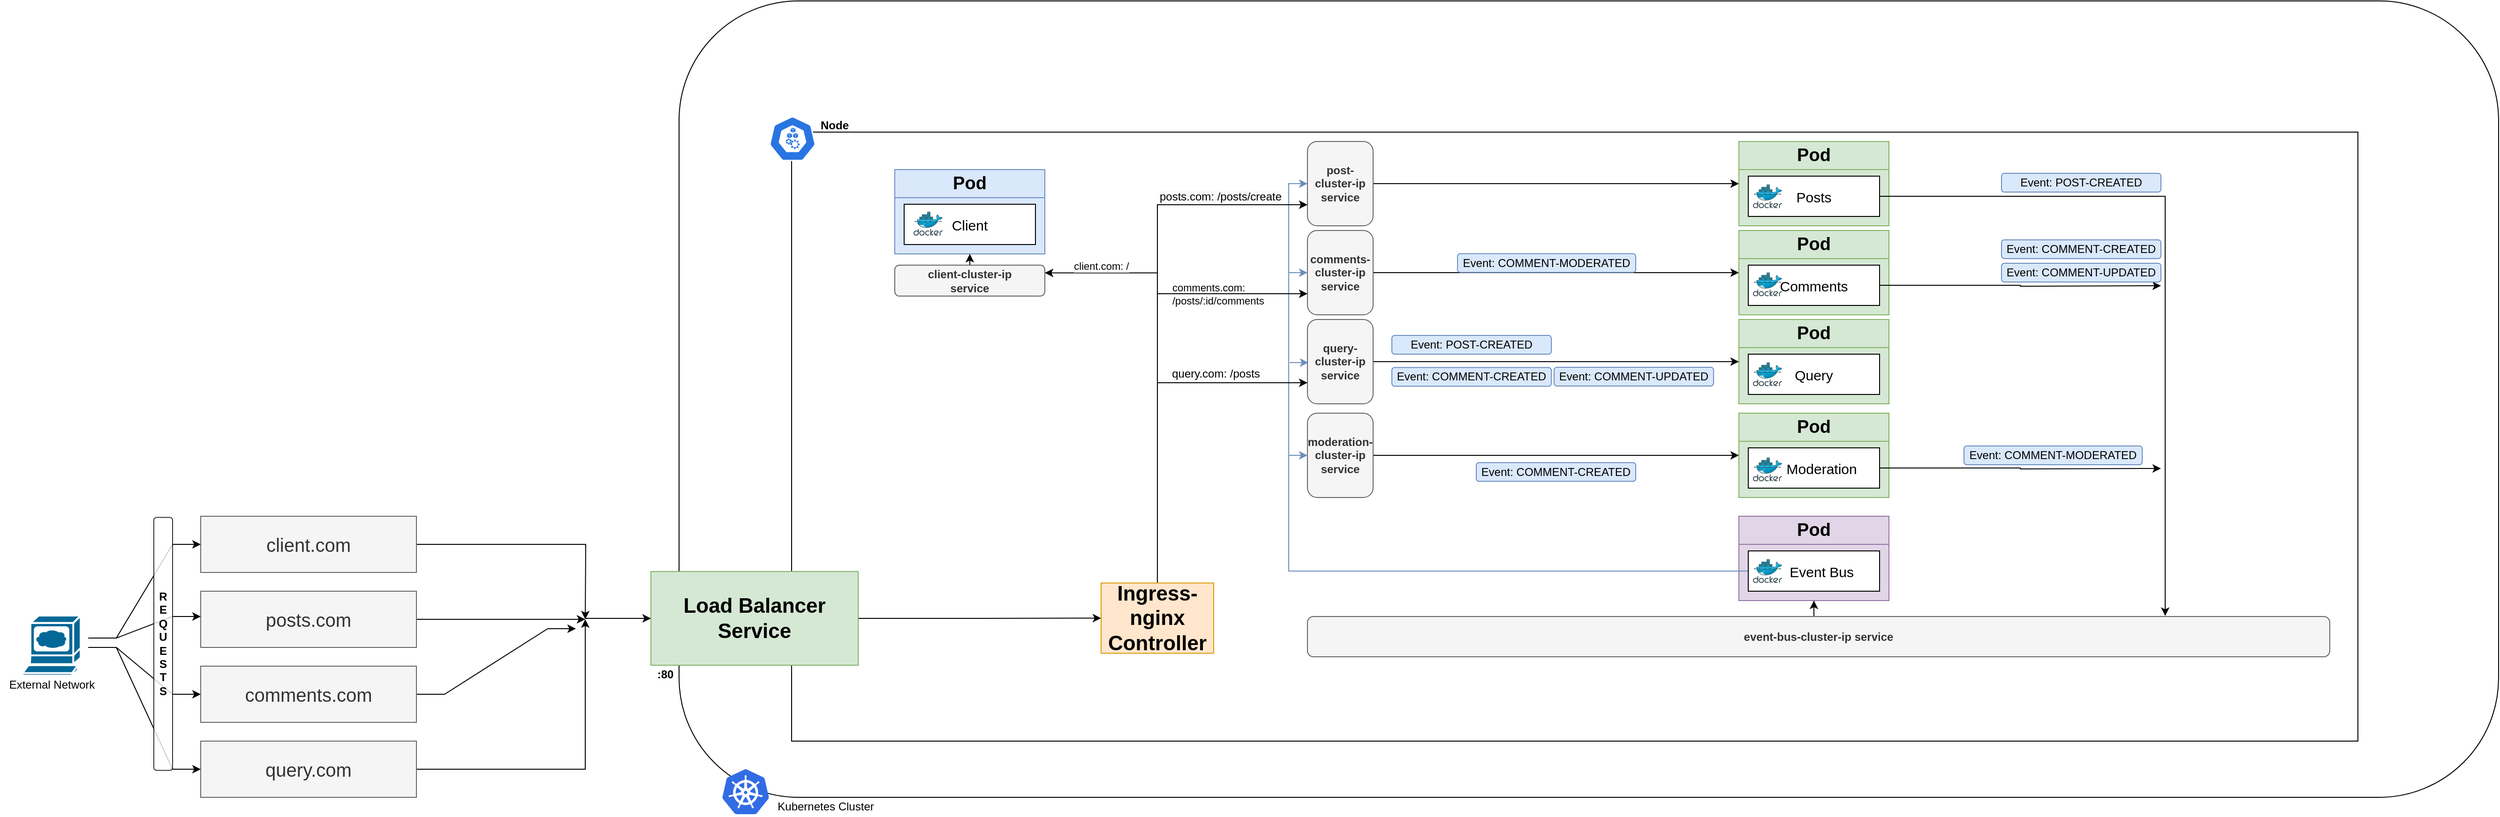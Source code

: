 <mxfile version="14.9.6" type="device"><diagram id="Ht1M8jgEwFfnCIfOTk4-" name="Page-1"><mxGraphModel dx="768" dy="448" grid="1" gridSize="10" guides="1" tooltips="1" connect="1" arrows="1" fold="1" page="1" pageScale="1" pageWidth="1169" pageHeight="827" math="0" shadow="0"><root><mxCell id="0"/><mxCell id="1" parent="0"/><mxCell id="ojDP9WAfONGfFPIZIndd-104" value="" style="rounded=1;whiteSpace=wrap;html=1;shadow=0;glass=0;fillColor=none;" vertex="1" parent="1"><mxGeometry x="960" y="520" width="1940" height="850" as="geometry"/></mxCell><mxCell id="ojDP9WAfONGfFPIZIndd-1" value="" style="aspect=fixed;html=1;points=[];align=center;image;fontSize=12;image=img/lib/mscae/Kubernetes.svg;" vertex="1" parent="1"><mxGeometry x="1006" y="1340" width="50" height="48" as="geometry"/></mxCell><mxCell id="ojDP9WAfONGfFPIZIndd-16" value="" style="rounded=0;whiteSpace=wrap;html=1;" vertex="1" parent="1"><mxGeometry x="1080" y="660" width="1670" height="650" as="geometry"/></mxCell><mxCell id="ojDP9WAfONGfFPIZIndd-17" value="Pod" style="rounded=0;whiteSpace=wrap;html=1;fontSize=19;fillColor=#e1d5e7;strokeColor=#9673a6;fontStyle=1" vertex="1" parent="1"><mxGeometry x="2090" y="1070" width="160" height="30" as="geometry"/></mxCell><mxCell id="ojDP9WAfONGfFPIZIndd-18" value="" style="rounded=0;whiteSpace=wrap;html=1;fontSize=19;fillColor=#e1d5e7;strokeColor=#9673a6;fontStyle=1" vertex="1" parent="1"><mxGeometry x="2090" y="1100" width="160" height="60" as="geometry"/></mxCell><mxCell id="ojDP9WAfONGfFPIZIndd-60" style="edgeStyle=orthogonalEdgeStyle;rounded=0;orthogonalLoop=1;jettySize=auto;html=1;exitX=0;exitY=0.5;exitDx=0;exitDy=0;entryX=0;entryY=0.5;entryDx=0;entryDy=0;fillColor=#dae8fc;strokeColor=#6c8ebf;" edge="1" parent="1" source="ojDP9WAfONGfFPIZIndd-19" target="ojDP9WAfONGfFPIZIndd-46"><mxGeometry relative="1" as="geometry"/></mxCell><mxCell id="ojDP9WAfONGfFPIZIndd-19" value="&amp;nbsp; &amp;nbsp; Event Bus" style="rounded=0;whiteSpace=wrap;html=1;fontSize=15;fontColor=#000000;" vertex="1" parent="1"><mxGeometry x="2100" y="1107" width="140" height="43" as="geometry"/></mxCell><mxCell id="ojDP9WAfONGfFPIZIndd-20" value="Pod" style="rounded=0;whiteSpace=wrap;html=1;fontSize=19;fillColor=#d5e8d4;strokeColor=#82b366;fontStyle=1" vertex="1" parent="1"><mxGeometry x="2090" y="670" width="160" height="30" as="geometry"/></mxCell><mxCell id="ojDP9WAfONGfFPIZIndd-21" value="" style="rounded=0;whiteSpace=wrap;html=1;fontSize=19;fillColor=#d5e8d4;strokeColor=#82b366;fontStyle=1" vertex="1" parent="1"><mxGeometry x="2090" y="700" width="160" height="60" as="geometry"/></mxCell><mxCell id="ojDP9WAfONGfFPIZIndd-57" style="edgeStyle=orthogonalEdgeStyle;rounded=0;orthogonalLoop=1;jettySize=auto;html=1;exitX=1;exitY=0.5;exitDx=0;exitDy=0;entryX=0.839;entryY=-0.016;entryDx=0;entryDy=0;entryPerimeter=0;" edge="1" parent="1" source="ojDP9WAfONGfFPIZIndd-22" target="ojDP9WAfONGfFPIZIndd-45"><mxGeometry relative="1" as="geometry"><mxPoint x="2040" y="1382" as="targetPoint"/><Array as="points"/></mxGeometry></mxCell><mxCell id="ojDP9WAfONGfFPIZIndd-22" value="Posts" style="rounded=0;whiteSpace=wrap;html=1;fontSize=15;fontColor=#000000;" vertex="1" parent="1"><mxGeometry x="2100" y="707" width="140" height="43" as="geometry"/></mxCell><mxCell id="ojDP9WAfONGfFPIZIndd-23" value="Pod" style="rounded=0;whiteSpace=wrap;html=1;fontSize=19;fillColor=#d5e8d4;strokeColor=#82b366;fontStyle=1" vertex="1" parent="1"><mxGeometry x="2090" y="765" width="160" height="30" as="geometry"/></mxCell><mxCell id="ojDP9WAfONGfFPIZIndd-24" value="" style="rounded=0;whiteSpace=wrap;html=1;fontSize=19;fillColor=#d5e8d4;strokeColor=#82b366;fontStyle=1" vertex="1" parent="1"><mxGeometry x="2090" y="795" width="160" height="60" as="geometry"/></mxCell><mxCell id="ojDP9WAfONGfFPIZIndd-58" style="edgeStyle=orthogonalEdgeStyle;rounded=0;orthogonalLoop=1;jettySize=auto;html=1;exitX=1;exitY=0.5;exitDx=0;exitDy=0;" edge="1" parent="1" source="ojDP9WAfONGfFPIZIndd-25"><mxGeometry relative="1" as="geometry"><mxPoint x="2540" y="824" as="targetPoint"/></mxGeometry></mxCell><mxCell id="ojDP9WAfONGfFPIZIndd-25" value="Comments" style="rounded=0;whiteSpace=wrap;html=1;fontSize=15;fontColor=#000000;" vertex="1" parent="1"><mxGeometry x="2100" y="802" width="140" height="43" as="geometry"/></mxCell><mxCell id="ojDP9WAfONGfFPIZIndd-26" value="Pod" style="rounded=0;whiteSpace=wrap;html=1;fontSize=19;fillColor=#d5e8d4;strokeColor=#82b366;fontStyle=1" vertex="1" parent="1"><mxGeometry x="2090" y="860" width="160" height="30" as="geometry"/></mxCell><mxCell id="ojDP9WAfONGfFPIZIndd-27" value="" style="rounded=0;whiteSpace=wrap;html=1;fontSize=19;fillColor=#d5e8d4;strokeColor=#82b366;fontStyle=1" vertex="1" parent="1"><mxGeometry x="2090" y="890" width="160" height="60" as="geometry"/></mxCell><mxCell id="ojDP9WAfONGfFPIZIndd-28" value="Query" style="rounded=0;whiteSpace=wrap;html=1;fontSize=15;fontColor=#000000;" vertex="1" parent="1"><mxGeometry x="2100" y="897" width="140" height="43" as="geometry"/></mxCell><mxCell id="ojDP9WAfONGfFPIZIndd-29" value="Pod" style="rounded=0;whiteSpace=wrap;html=1;fontSize=19;fillColor=#d5e8d4;strokeColor=#82b366;fontStyle=1" vertex="1" parent="1"><mxGeometry x="2090" y="960" width="160" height="30" as="geometry"/></mxCell><mxCell id="ojDP9WAfONGfFPIZIndd-30" value="" style="rounded=0;whiteSpace=wrap;html=1;fontSize=19;fillColor=#d5e8d4;strokeColor=#82b366;fontStyle=1" vertex="1" parent="1"><mxGeometry x="2090" y="990" width="160" height="60" as="geometry"/></mxCell><mxCell id="ojDP9WAfONGfFPIZIndd-59" style="edgeStyle=orthogonalEdgeStyle;rounded=0;orthogonalLoop=1;jettySize=auto;html=1;exitX=1;exitY=0.5;exitDx=0;exitDy=0;" edge="1" parent="1" source="ojDP9WAfONGfFPIZIndd-31"><mxGeometry relative="1" as="geometry"><mxPoint x="2540" y="1019" as="targetPoint"/></mxGeometry></mxCell><mxCell id="ojDP9WAfONGfFPIZIndd-31" value="&amp;nbsp; &amp;nbsp; Moderation" style="rounded=0;whiteSpace=wrap;html=1;fontSize=15;fontColor=#000000;" vertex="1" parent="1"><mxGeometry x="2100" y="997" width="140" height="43" as="geometry"/></mxCell><mxCell id="ojDP9WAfONGfFPIZIndd-32" value="Pod" style="rounded=0;whiteSpace=wrap;html=1;fontSize=19;fillColor=#dae8fc;strokeColor=#6c8ebf;fontStyle=1" vertex="1" parent="1"><mxGeometry x="1190" y="700" width="160" height="30" as="geometry"/></mxCell><mxCell id="ojDP9WAfONGfFPIZIndd-33" value="" style="rounded=0;whiteSpace=wrap;html=1;fontSize=19;fillColor=#dae8fc;strokeColor=#6c8ebf;fontStyle=1" vertex="1" parent="1"><mxGeometry x="1190" y="730" width="160" height="60" as="geometry"/></mxCell><mxCell id="ojDP9WAfONGfFPIZIndd-34" value="Client&lt;span style=&quot;color: rgba(0 , 0 , 0 , 0) ; font-family: monospace ; font-size: 0px&quot;&gt;%3CmxGraphModel%3E%3Croot%3E%3CmxCell%20id%3D%220%22%2F%3E%3CmxCell%20id%3D%221%22%20parent%3D%220%22%2F%3E%3CmxCell%20id%3D%222%22%20value%3D%22%22%20style%3D%22aspect%3Dfixed%3Bhtml%3D1%3Bpoints%3D%5B%5D%3Balign%3Dcenter%3Bimage%3BfontSize%3D12%3Bimage%3Dimg%2Flib%2Fmscae%2FDocker.svg%3B%22%20vertex%3D%221%22%20parent%3D%221%22%3E%3CmxGeometry%20x%3D%221750%22%20y%3D%22715.75%22%20width%3D%2231.1%22%20height%3D%2225.5%22%20as%3D%22geometry%22%2F%3E%3C%2FmxCell%3E%3C%2Froot%3E%3C%2FmxGraphModel%3E&lt;/span&gt;" style="rounded=0;whiteSpace=wrap;html=1;fontSize=15;fontColor=#000000;" vertex="1" parent="1"><mxGeometry x="1200" y="737" width="140" height="43" as="geometry"/></mxCell><mxCell id="ojDP9WAfONGfFPIZIndd-35" value="Node" style="text;html=1;strokeColor=none;fillColor=none;align=center;verticalAlign=middle;whiteSpace=wrap;rounded=0;fontStyle=1" vertex="1" parent="1"><mxGeometry x="1106" y="643" width="40" height="20" as="geometry"/></mxCell><mxCell id="ojDP9WAfONGfFPIZIndd-37" value="" style="shape=mxgraph.cisco.computers_and_peripherals.web_browser;html=1;pointerEvents=1;dashed=0;fillColor=#036897;strokeColor=#ffffff;strokeWidth=2;verticalLabelPosition=bottom;verticalAlign=top;align=center;outlineConnect=0;" vertex="1" parent="1"><mxGeometry x="260" y="1176" width="62" height="64" as="geometry"/></mxCell><mxCell id="ojDP9WAfONGfFPIZIndd-38" value="External Network" style="text;html=1;align=center;verticalAlign=middle;resizable=0;points=[];autosize=1;strokeColor=none;" vertex="1" parent="1"><mxGeometry x="236" y="1240" width="110" height="20" as="geometry"/></mxCell><mxCell id="ojDP9WAfONGfFPIZIndd-51" style="edgeStyle=orthogonalEdgeStyle;rounded=0;orthogonalLoop=1;jettySize=auto;html=1;exitX=1;exitY=0.5;exitDx=0;exitDy=0;entryX=0;entryY=0.25;entryDx=0;entryDy=0;" edge="1" parent="1" source="ojDP9WAfONGfFPIZIndd-46" target="ojDP9WAfONGfFPIZIndd-21"><mxGeometry relative="1" as="geometry"/></mxCell><mxCell id="ojDP9WAfONGfFPIZIndd-46" value="post-cluster-ip&lt;br&gt;service" style="rounded=1;whiteSpace=wrap;html=1;fontStyle=1;fillColor=#f5f5f5;strokeColor=#666666;fontColor=#333333;" vertex="1" parent="1"><mxGeometry x="1630" y="670" width="70" height="90" as="geometry"/></mxCell><mxCell id="ojDP9WAfONGfFPIZIndd-52" style="edgeStyle=orthogonalEdgeStyle;rounded=0;orthogonalLoop=1;jettySize=auto;html=1;exitX=1;exitY=0.5;exitDx=0;exitDy=0;entryX=0;entryY=0.25;entryDx=0;entryDy=0;" edge="1" parent="1" source="ojDP9WAfONGfFPIZIndd-47" target="ojDP9WAfONGfFPIZIndd-24"><mxGeometry relative="1" as="geometry"/></mxCell><mxCell id="ojDP9WAfONGfFPIZIndd-61" style="edgeStyle=orthogonalEdgeStyle;rounded=0;orthogonalLoop=1;jettySize=auto;html=1;exitX=0;exitY=0.5;exitDx=0;exitDy=0;startArrow=classic;startFill=1;endArrow=none;endFill=0;fillColor=#dae8fc;strokeColor=#6c8ebf;" edge="1" parent="1" source="ojDP9WAfONGfFPIZIndd-47"><mxGeometry relative="1" as="geometry"><mxPoint x="1610" y="810" as="targetPoint"/></mxGeometry></mxCell><mxCell id="ojDP9WAfONGfFPIZIndd-47" value="comments-cluster-ip&lt;br&gt;service" style="rounded=1;whiteSpace=wrap;html=1;fontStyle=1;fillColor=#f5f5f5;strokeColor=#666666;fontColor=#333333;" vertex="1" parent="1"><mxGeometry x="1630" y="765" width="70" height="90" as="geometry"/></mxCell><mxCell id="ojDP9WAfONGfFPIZIndd-53" style="edgeStyle=orthogonalEdgeStyle;rounded=0;orthogonalLoop=1;jettySize=auto;html=1;exitX=1;exitY=0.5;exitDx=0;exitDy=0;entryX=0;entryY=0.25;entryDx=0;entryDy=0;" edge="1" parent="1" source="ojDP9WAfONGfFPIZIndd-48" target="ojDP9WAfONGfFPIZIndd-27"><mxGeometry relative="1" as="geometry"/></mxCell><mxCell id="ojDP9WAfONGfFPIZIndd-48" value="query-cluster-ip&lt;br&gt;service" style="rounded=1;whiteSpace=wrap;html=1;fontStyle=1;fillColor=#f5f5f5;strokeColor=#666666;fontColor=#333333;" vertex="1" parent="1"><mxGeometry x="1630" y="860" width="70" height="90" as="geometry"/></mxCell><mxCell id="ojDP9WAfONGfFPIZIndd-54" style="edgeStyle=orthogonalEdgeStyle;rounded=0;orthogonalLoop=1;jettySize=auto;html=1;exitX=1;exitY=0.5;exitDx=0;exitDy=0;entryX=0;entryY=0.25;entryDx=0;entryDy=0;" edge="1" parent="1" source="ojDP9WAfONGfFPIZIndd-50" target="ojDP9WAfONGfFPIZIndd-30"><mxGeometry relative="1" as="geometry"/></mxCell><mxCell id="ojDP9WAfONGfFPIZIndd-50" value="moderation-cluster-ip&lt;br&gt;service" style="rounded=1;whiteSpace=wrap;html=1;fontStyle=1;fillColor=#f5f5f5;strokeColor=#666666;fontColor=#333333;" vertex="1" parent="1"><mxGeometry x="1630" y="960" width="70" height="90" as="geometry"/></mxCell><mxCell id="ojDP9WAfONGfFPIZIndd-114" style="edgeStyle=orthogonalEdgeStyle;rounded=0;orthogonalLoop=1;jettySize=auto;html=1;exitX=0.5;exitY=0;exitDx=0;exitDy=0;entryX=0.5;entryY=1;entryDx=0;entryDy=0;startArrow=none;startFill=0;endArrow=classic;endFill=1;" edge="1" parent="1" source="ojDP9WAfONGfFPIZIndd-45" target="ojDP9WAfONGfFPIZIndd-18"><mxGeometry relative="1" as="geometry"/></mxCell><mxCell id="ojDP9WAfONGfFPIZIndd-45" value="&lt;b&gt;event-bus-cluster-ip service&lt;/b&gt;" style="rounded=1;whiteSpace=wrap;html=1;fillColor=#f5f5f5;strokeColor=#666666;fontColor=#333333;" vertex="1" parent="1"><mxGeometry x="1630" y="1177" width="1090" height="43" as="geometry"/></mxCell><mxCell id="ojDP9WAfONGfFPIZIndd-62" style="edgeStyle=orthogonalEdgeStyle;rounded=0;orthogonalLoop=1;jettySize=auto;html=1;exitX=0;exitY=0.5;exitDx=0;exitDy=0;startArrow=classic;startFill=1;endArrow=none;endFill=0;fillColor=#dae8fc;strokeColor=#6c8ebf;" edge="1" parent="1"><mxGeometry relative="1" as="geometry"><mxPoint x="1611" y="906" as="targetPoint"/><mxPoint x="1631" y="906" as="sourcePoint"/></mxGeometry></mxCell><mxCell id="ojDP9WAfONGfFPIZIndd-63" style="edgeStyle=orthogonalEdgeStyle;rounded=0;orthogonalLoop=1;jettySize=auto;html=1;exitX=0;exitY=0.5;exitDx=0;exitDy=0;startArrow=classic;startFill=1;endArrow=none;endFill=0;fillColor=#dae8fc;strokeColor=#6c8ebf;" edge="1" parent="1"><mxGeometry relative="1" as="geometry"><mxPoint x="1610" y="1005" as="targetPoint"/><mxPoint x="1630" y="1005" as="sourcePoint"/></mxGeometry></mxCell><mxCell id="ojDP9WAfONGfFPIZIndd-76" style="edgeStyle=orthogonalEdgeStyle;rounded=0;orthogonalLoop=1;jettySize=auto;html=1;exitX=0.5;exitY=0;exitDx=0;exitDy=0;entryX=0.5;entryY=1;entryDx=0;entryDy=0;startArrow=none;startFill=0;endArrow=classic;endFill=1;" edge="1" parent="1" source="ojDP9WAfONGfFPIZIndd-65" target="ojDP9WAfONGfFPIZIndd-33"><mxGeometry relative="1" as="geometry"/></mxCell><mxCell id="ojDP9WAfONGfFPIZIndd-65" value="client-cluster-ip&lt;br&gt;service" style="rounded=1;whiteSpace=wrap;html=1;fontStyle=1;fillColor=#f5f5f5;strokeColor=#666666;fontColor=#333333;" vertex="1" parent="1"><mxGeometry x="1190" y="802" width="160" height="33" as="geometry"/></mxCell><mxCell id="ojDP9WAfONGfFPIZIndd-69" value="" style="aspect=fixed;html=1;points=[];align=center;image;fontSize=12;image=img/lib/mscae/Docker.svg;" vertex="1" parent="1"><mxGeometry x="2105" y="715.75" width="31.1" height="25.5" as="geometry"/></mxCell><mxCell id="ojDP9WAfONGfFPIZIndd-70" value="" style="aspect=fixed;html=1;points=[];align=center;image;fontSize=12;image=img/lib/mscae/Docker.svg;" vertex="1" parent="1"><mxGeometry x="2105" y="809.75" width="31.1" height="25.5" as="geometry"/></mxCell><mxCell id="ojDP9WAfONGfFPIZIndd-71" value="" style="aspect=fixed;html=1;points=[];align=center;image;fontSize=12;image=img/lib/mscae/Docker.svg;" vertex="1" parent="1"><mxGeometry x="2105" y="905.75" width="31.1" height="25.5" as="geometry"/></mxCell><mxCell id="ojDP9WAfONGfFPIZIndd-72" value="" style="aspect=fixed;html=1;points=[];align=center;image;fontSize=12;image=img/lib/mscae/Docker.svg;" vertex="1" parent="1"><mxGeometry x="2105" y="1007.25" width="31.1" height="25.5" as="geometry"/></mxCell><mxCell id="ojDP9WAfONGfFPIZIndd-73" value="" style="aspect=fixed;html=1;points=[];align=center;image;fontSize=12;image=img/lib/mscae/Docker.svg;" vertex="1" parent="1"><mxGeometry x="2105" y="1115.75" width="31.1" height="25.5" as="geometry"/></mxCell><mxCell id="ojDP9WAfONGfFPIZIndd-74" value="" style="aspect=fixed;html=1;points=[];align=center;image;fontSize=12;image=img/lib/mscae/Docker.svg;" vertex="1" parent="1"><mxGeometry x="1210" y="745" width="31.1" height="25.5" as="geometry"/></mxCell><mxCell id="ojDP9WAfONGfFPIZIndd-75" value="" style="html=1;dashed=0;whitespace=wrap;fillColor=#2875E2;strokeColor=#ffffff;points=[[0.005,0.63,0],[0.1,0.2,0],[0.9,0.2,0],[0.5,0,0],[0.995,0.63,0],[0.72,0.99,0],[0.5,1,0],[0.28,0.99,0]];shape=mxgraph.kubernetes.icon;prIcon=node" vertex="1" parent="1"><mxGeometry x="1056" y="643" width="50" height="48" as="geometry"/></mxCell><mxCell id="ojDP9WAfONGfFPIZIndd-103" style="edgeStyle=orthogonalEdgeStyle;rounded=0;orthogonalLoop=1;jettySize=auto;html=1;exitX=1;exitY=0.5;exitDx=0;exitDy=0;entryX=0;entryY=0.5;entryDx=0;entryDy=0;startArrow=none;startFill=0;endArrow=classic;endFill=1;" edge="1" parent="1" source="ojDP9WAfONGfFPIZIndd-77" target="ojDP9WAfONGfFPIZIndd-92"><mxGeometry relative="1" as="geometry"/></mxCell><mxCell id="ojDP9WAfONGfFPIZIndd-77" value="Load Balancer&lt;br&gt;Service" style="rounded=0;whiteSpace=wrap;html=1;fontSize=22;fillColor=#d5e8d4;strokeColor=#82b366;fontStyle=1" vertex="1" parent="1"><mxGeometry x="930" y="1129" width="221" height="100" as="geometry"/></mxCell><mxCell id="ojDP9WAfONGfFPIZIndd-78" value="&lt;b&gt;:80&lt;/b&gt;" style="text;html=1;align=center;verticalAlign=middle;resizable=0;points=[];autosize=1;strokeColor=none;" vertex="1" parent="1"><mxGeometry x="930" y="1229" width="30" height="20" as="geometry"/></mxCell><mxCell id="ojDP9WAfONGfFPIZIndd-88" style="edgeStyle=orthogonalEdgeStyle;rounded=0;orthogonalLoop=1;jettySize=auto;html=1;exitX=0.5;exitY=0;exitDx=0;exitDy=0;entryX=0;entryY=0.75;entryDx=0;entryDy=0;fontSize=25;" edge="1" parent="1" source="ojDP9WAfONGfFPIZIndd-92" target="ojDP9WAfONGfFPIZIndd-46"><mxGeometry relative="1" as="geometry"><Array as="points"><mxPoint x="1470" y="1141"/><mxPoint x="1470" y="737"/></Array><mxPoint x="1589" y="895.5" as="targetPoint"/></mxGeometry></mxCell><mxCell id="ojDP9WAfONGfFPIZIndd-98" value="&lt;span style=&quot;background-color: rgb(248 , 249 , 250)&quot;&gt;&lt;font style=&quot;font-size: 12px&quot;&gt;posts.com: /posts/create&lt;/font&gt;&lt;/span&gt;" style="edgeLabel;html=1;align=center;verticalAlign=middle;resizable=0;points=[];" vertex="1" connectable="0" parent="ojDP9WAfONGfFPIZIndd-88"><mxGeometry x="0.651" y="-2" relative="1" as="geometry"><mxPoint x="5" y="-11" as="offset"/></mxGeometry></mxCell><mxCell id="ojDP9WAfONGfFPIZIndd-89" style="edgeStyle=orthogonalEdgeStyle;rounded=0;orthogonalLoop=1;jettySize=auto;html=1;exitX=0.5;exitY=0;exitDx=0;exitDy=0;entryX=0;entryY=0.75;entryDx=0;entryDy=0;fontSize=25;" edge="1" parent="1" source="ojDP9WAfONGfFPIZIndd-92" target="ojDP9WAfONGfFPIZIndd-47"><mxGeometry relative="1" as="geometry"><Array as="points"><mxPoint x="1470" y="1141"/><mxPoint x="1470" y="833"/></Array><mxPoint x="1589" y="990.5" as="targetPoint"/></mxGeometry></mxCell><mxCell id="ojDP9WAfONGfFPIZIndd-99" value="comments.com: &lt;br&gt;/posts/:id/comments" style="edgeLabel;html=1;align=left;verticalAlign=middle;resizable=0;points=[];labelBackgroundColor=none;" vertex="1" connectable="0" parent="ojDP9WAfONGfFPIZIndd-89"><mxGeometry x="0.863" y="-2" relative="1" as="geometry"><mxPoint x="-114" y="-2" as="offset"/></mxGeometry></mxCell><mxCell id="ojDP9WAfONGfFPIZIndd-90" style="edgeStyle=orthogonalEdgeStyle;rounded=0;orthogonalLoop=1;jettySize=auto;html=1;exitX=0.5;exitY=0;exitDx=0;exitDy=0;entryX=0;entryY=0.75;entryDx=0;entryDy=0;fontSize=25;" edge="1" parent="1" source="ojDP9WAfONGfFPIZIndd-92" target="ojDP9WAfONGfFPIZIndd-48"><mxGeometry relative="1" as="geometry"><mxPoint x="1589" y="1085.5" as="targetPoint"/><Array as="points"><mxPoint x="1470" y="1141"/><mxPoint x="1470" y="927"/></Array></mxGeometry></mxCell><mxCell id="ojDP9WAfONGfFPIZIndd-91" style="edgeStyle=orthogonalEdgeStyle;rounded=0;orthogonalLoop=1;jettySize=auto;html=1;exitX=0.5;exitY=0;exitDx=0;exitDy=0;entryX=1;entryY=0.25;entryDx=0;entryDy=0;fontSize=25;" edge="1" parent="1" source="ojDP9WAfONGfFPIZIndd-92" target="ojDP9WAfONGfFPIZIndd-65"><mxGeometry relative="1" as="geometry"><Array as="points"><mxPoint x="1470" y="1141"/><mxPoint x="1470" y="810"/></Array><mxPoint x="1589" y="1285.5" as="targetPoint"/></mxGeometry></mxCell><mxCell id="ojDP9WAfONGfFPIZIndd-102" value="client.com: /" style="edgeLabel;html=1;align=center;verticalAlign=middle;resizable=0;points=[];" vertex="1" connectable="0" parent="ojDP9WAfONGfFPIZIndd-91"><mxGeometry x="0.833" y="1" relative="1" as="geometry"><mxPoint x="22" y="-9" as="offset"/></mxGeometry></mxCell><mxCell id="ojDP9WAfONGfFPIZIndd-92" value="Ingress-nginx Controller" style="rounded=0;whiteSpace=wrap;html=1;fontSize=22;fillColor=#ffe6cc;strokeColor=#d79b00;fontStyle=1" vertex="1" parent="1"><mxGeometry x="1410" y="1141.25" width="120" height="75" as="geometry"/></mxCell><mxCell id="ojDP9WAfONGfFPIZIndd-100" value="query.com: /posts" style="text;html=1;align=center;verticalAlign=middle;resizable=0;points=[];autosize=1;strokeColor=none;" vertex="1" parent="1"><mxGeometry x="1477" y="908" width="110" height="20" as="geometry"/></mxCell><mxCell id="ojDP9WAfONGfFPIZIndd-107" value="Kubernetes Cluster" style="text;html=1;align=center;verticalAlign=middle;resizable=0;points=[];autosize=1;strokeColor=none;" vertex="1" parent="1"><mxGeometry x="1056" y="1370" width="120" height="20" as="geometry"/></mxCell><mxCell id="ojDP9WAfONGfFPIZIndd-109" value="Event: POST-CREATED" style="whiteSpace=wrap;html=1;rounded=1;shadow=0;glass=0;fillColor=#dae8fc;strokeColor=#6c8ebf;" vertex="1" parent="1"><mxGeometry x="2370" y="704" width="170" height="20" as="geometry"/></mxCell><mxCell id="ojDP9WAfONGfFPIZIndd-110" value="Event: COMMENT-UPDATED" style="whiteSpace=wrap;html=1;rounded=1;shadow=0;glass=0;fillColor=#dae8fc;strokeColor=#6c8ebf;" vertex="1" parent="1"><mxGeometry x="2370" y="800" width="170" height="20" as="geometry"/></mxCell><mxCell id="ojDP9WAfONGfFPIZIndd-111" value="Event: COMMENT-CREATED" style="whiteSpace=wrap;html=1;rounded=1;shadow=0;glass=0;fillColor=#dae8fc;strokeColor=#6c8ebf;" vertex="1" parent="1"><mxGeometry x="2370" y="775" width="170" height="20" as="geometry"/></mxCell><mxCell id="ojDP9WAfONGfFPIZIndd-115" value="Event: COMMENT-MODERATED" style="whiteSpace=wrap;html=1;rounded=1;shadow=0;glass=0;fillColor=#dae8fc;strokeColor=#6c8ebf;" vertex="1" parent="1"><mxGeometry x="1790" y="789.75" width="190" height="20" as="geometry"/></mxCell><mxCell id="ojDP9WAfONGfFPIZIndd-116" value="Event: COMMENT-CREATED" style="whiteSpace=wrap;html=1;rounded=1;shadow=0;glass=0;fillColor=#dae8fc;strokeColor=#6c8ebf;" vertex="1" parent="1"><mxGeometry x="1810" y="1012.75" width="170" height="20" as="geometry"/></mxCell><mxCell id="ojDP9WAfONGfFPIZIndd-117" value="Event: COMMENT-MODERATED" style="whiteSpace=wrap;html=1;rounded=1;shadow=0;glass=0;fillColor=#dae8fc;strokeColor=#6c8ebf;" vertex="1" parent="1"><mxGeometry x="2330" y="995" width="190" height="20" as="geometry"/></mxCell><mxCell id="ojDP9WAfONGfFPIZIndd-118" value="Event: POST-CREATED" style="whiteSpace=wrap;html=1;rounded=1;shadow=0;glass=0;fillColor=#dae8fc;strokeColor=#6c8ebf;" vertex="1" parent="1"><mxGeometry x="1720" y="877" width="170" height="20" as="geometry"/></mxCell><mxCell id="ojDP9WAfONGfFPIZIndd-119" value="Event: COMMENT-CREATED" style="whiteSpace=wrap;html=1;rounded=1;shadow=0;glass=0;fillColor=#dae8fc;strokeColor=#6c8ebf;" vertex="1" parent="1"><mxGeometry x="1720" y="911.25" width="170" height="20" as="geometry"/></mxCell><mxCell id="ojDP9WAfONGfFPIZIndd-120" value="Event: COMMENT-UPDATED" style="whiteSpace=wrap;html=1;rounded=1;shadow=0;glass=0;fillColor=#dae8fc;strokeColor=#6c8ebf;" vertex="1" parent="1"><mxGeometry x="1893" y="911" width="170" height="20" as="geometry"/></mxCell><mxCell id="ojDP9WAfONGfFPIZIndd-123" style="edgeStyle=orthogonalEdgeStyle;rounded=0;orthogonalLoop=1;jettySize=auto;html=1;exitX=1;exitY=0.5;exitDx=0;exitDy=0;fontSize=20;" edge="1" parent="1" source="ojDP9WAfONGfFPIZIndd-124"><mxGeometry relative="1" as="geometry"><mxPoint x="860" y="1180" as="targetPoint"/></mxGeometry></mxCell><mxCell id="ojDP9WAfONGfFPIZIndd-124" value="client.com" style="rounded=0;whiteSpace=wrap;html=1;fontSize=20;align=center;fillColor=#f5f5f5;strokeColor=#666666;fontColor=#333333;" vertex="1" parent="1"><mxGeometry x="450" y="1070" width="230" height="60" as="geometry"/></mxCell><mxCell id="ojDP9WAfONGfFPIZIndd-125" style="edgeStyle=orthogonalEdgeStyle;rounded=0;orthogonalLoop=1;jettySize=auto;html=1;exitX=1;exitY=0.5;exitDx=0;exitDy=0;fontSize=20;" edge="1" parent="1" source="ojDP9WAfONGfFPIZIndd-126"><mxGeometry relative="1" as="geometry"><mxPoint x="860" y="1180" as="targetPoint"/></mxGeometry></mxCell><mxCell id="ojDP9WAfONGfFPIZIndd-126" value="posts.com" style="rounded=0;whiteSpace=wrap;html=1;fontSize=20;align=center;fillColor=#f5f5f5;strokeColor=#666666;fontColor=#333333;" vertex="1" parent="1"><mxGeometry x="450" y="1150" width="230" height="60" as="geometry"/></mxCell><mxCell id="ojDP9WAfONGfFPIZIndd-127" style="edgeStyle=entityRelationEdgeStyle;rounded=0;orthogonalLoop=1;jettySize=auto;html=1;exitX=1;exitY=0.5;exitDx=0;exitDy=0;fontSize=20;" edge="1" parent="1" source="ojDP9WAfONGfFPIZIndd-128"><mxGeometry relative="1" as="geometry"><mxPoint x="850" y="1190" as="targetPoint"/></mxGeometry></mxCell><mxCell id="ojDP9WAfONGfFPIZIndd-128" value="comments.com" style="rounded=0;whiteSpace=wrap;html=1;fontSize=20;align=center;fillColor=#f5f5f5;strokeColor=#666666;fontColor=#333333;" vertex="1" parent="1"><mxGeometry x="450" y="1230" width="230" height="60" as="geometry"/></mxCell><mxCell id="ojDP9WAfONGfFPIZIndd-130" style="edgeStyle=orthogonalEdgeStyle;rounded=0;orthogonalLoop=1;jettySize=auto;html=1;exitX=1;exitY=0.5;exitDx=0;exitDy=0;startArrow=none;startFill=0;endArrow=classic;endFill=1;" edge="1" parent="1" source="ojDP9WAfONGfFPIZIndd-129"><mxGeometry relative="1" as="geometry"><mxPoint x="860" y="1180" as="targetPoint"/><Array as="points"><mxPoint x="860" y="1340"/></Array></mxGeometry></mxCell><mxCell id="ojDP9WAfONGfFPIZIndd-129" value="query.com" style="rounded=0;whiteSpace=wrap;html=1;fontSize=20;align=center;fillColor=#f5f5f5;strokeColor=#666666;fontColor=#333333;" vertex="1" parent="1"><mxGeometry x="450" y="1310" width="230" height="60" as="geometry"/></mxCell><mxCell id="ojDP9WAfONGfFPIZIndd-131" value="" style="endArrow=classic;startArrow=none;html=1;entryX=0;entryY=0.5;entryDx=0;entryDy=0;startFill=0;" edge="1" parent="1" target="ojDP9WAfONGfFPIZIndd-77"><mxGeometry width="50" height="50" relative="1" as="geometry"><mxPoint x="860" y="1179" as="sourcePoint"/><mxPoint x="630" y="1290" as="targetPoint"/></mxGeometry></mxCell><mxCell id="ojDP9WAfONGfFPIZIndd-132" style="edgeStyle=entityRelationEdgeStyle;rounded=0;orthogonalLoop=1;jettySize=auto;html=1;fontSize=20;entryX=0;entryY=0.5;entryDx=0;entryDy=0;" edge="1" parent="1" target="ojDP9WAfONGfFPIZIndd-124"><mxGeometry relative="1" as="geometry"><mxPoint x="492.0" y="1130" as="targetPoint"/><mxPoint x="330" y="1200" as="sourcePoint"/></mxGeometry></mxCell><mxCell id="ojDP9WAfONGfFPIZIndd-133" style="edgeStyle=entityRelationEdgeStyle;rounded=0;orthogonalLoop=1;jettySize=auto;html=1;fontSize=20;entryX=0;entryY=0.5;entryDx=0;entryDy=0;" edge="1" parent="1" target="ojDP9WAfONGfFPIZIndd-129"><mxGeometry relative="1" as="geometry"><mxPoint x="460.0" y="1110" as="targetPoint"/><mxPoint x="330" y="1210" as="sourcePoint"/></mxGeometry></mxCell><mxCell id="ojDP9WAfONGfFPIZIndd-134" style="edgeStyle=entityRelationEdgeStyle;rounded=0;orthogonalLoop=1;jettySize=auto;html=1;fontSize=20;entryX=0;entryY=0.5;entryDx=0;entryDy=0;" edge="1" parent="1"><mxGeometry relative="1" as="geometry"><mxPoint x="450" y="1177" as="targetPoint"/><mxPoint x="330" y="1200" as="sourcePoint"/></mxGeometry></mxCell><mxCell id="ojDP9WAfONGfFPIZIndd-135" style="edgeStyle=entityRelationEdgeStyle;rounded=0;orthogonalLoop=1;jettySize=auto;html=1;fontSize=20;entryX=0;entryY=0.5;entryDx=0;entryDy=0;" edge="1" parent="1"><mxGeometry relative="1" as="geometry"><mxPoint x="450" y="1260" as="targetPoint"/><mxPoint x="330" y="1210" as="sourcePoint"/></mxGeometry></mxCell><mxCell id="ojDP9WAfONGfFPIZIndd-136" value="&lt;b&gt;R&lt;br&gt;E&lt;br&gt;Q&lt;br&gt;U&lt;br&gt;E&lt;br&gt;S&lt;br&gt;T&lt;br&gt;S&lt;br&gt;&lt;/b&gt;" style="rounded=1;whiteSpace=wrap;html=1;shadow=0;glass=0;opacity=80;" vertex="1" parent="1"><mxGeometry x="400" y="1071.25" width="20" height="270" as="geometry"/></mxCell></root></mxGraphModel></diagram></mxfile>